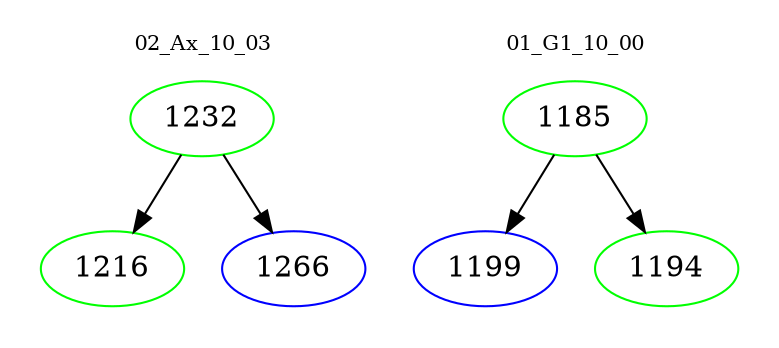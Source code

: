 digraph{
subgraph cluster_0 {
color = white
label = "02_Ax_10_03";
fontsize=10;
T0_1232 [label="1232", color="green"]
T0_1232 -> T0_1216 [color="black"]
T0_1216 [label="1216", color="green"]
T0_1232 -> T0_1266 [color="black"]
T0_1266 [label="1266", color="blue"]
}
subgraph cluster_1 {
color = white
label = "01_G1_10_00";
fontsize=10;
T1_1185 [label="1185", color="green"]
T1_1185 -> T1_1199 [color="black"]
T1_1199 [label="1199", color="blue"]
T1_1185 -> T1_1194 [color="black"]
T1_1194 [label="1194", color="green"]
}
}
